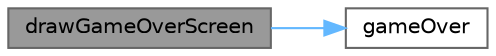 digraph "drawGameOverScreen"
{
 // LATEX_PDF_SIZE
  bgcolor="transparent";
  edge [fontname=Helvetica,fontsize=10,labelfontname=Helvetica,labelfontsize=10];
  node [fontname=Helvetica,fontsize=10,shape=box,height=0.2,width=0.4];
  rankdir="LR";
  Node1 [label="drawGameOverScreen",height=0.2,width=0.4,color="gray40", fillcolor="grey60", style="filled", fontcolor="black",tooltip="Draws the game over screen."];
  Node1 -> Node2 [color="steelblue1",style="solid"];
  Node2 [label="gameOver",height=0.2,width=0.4,color="grey40", fillcolor="white", style="filled",URL="$general_8cpp.html#a5911410731b0e459ee58c84e5ac8d7dd",tooltip=" "];
}
